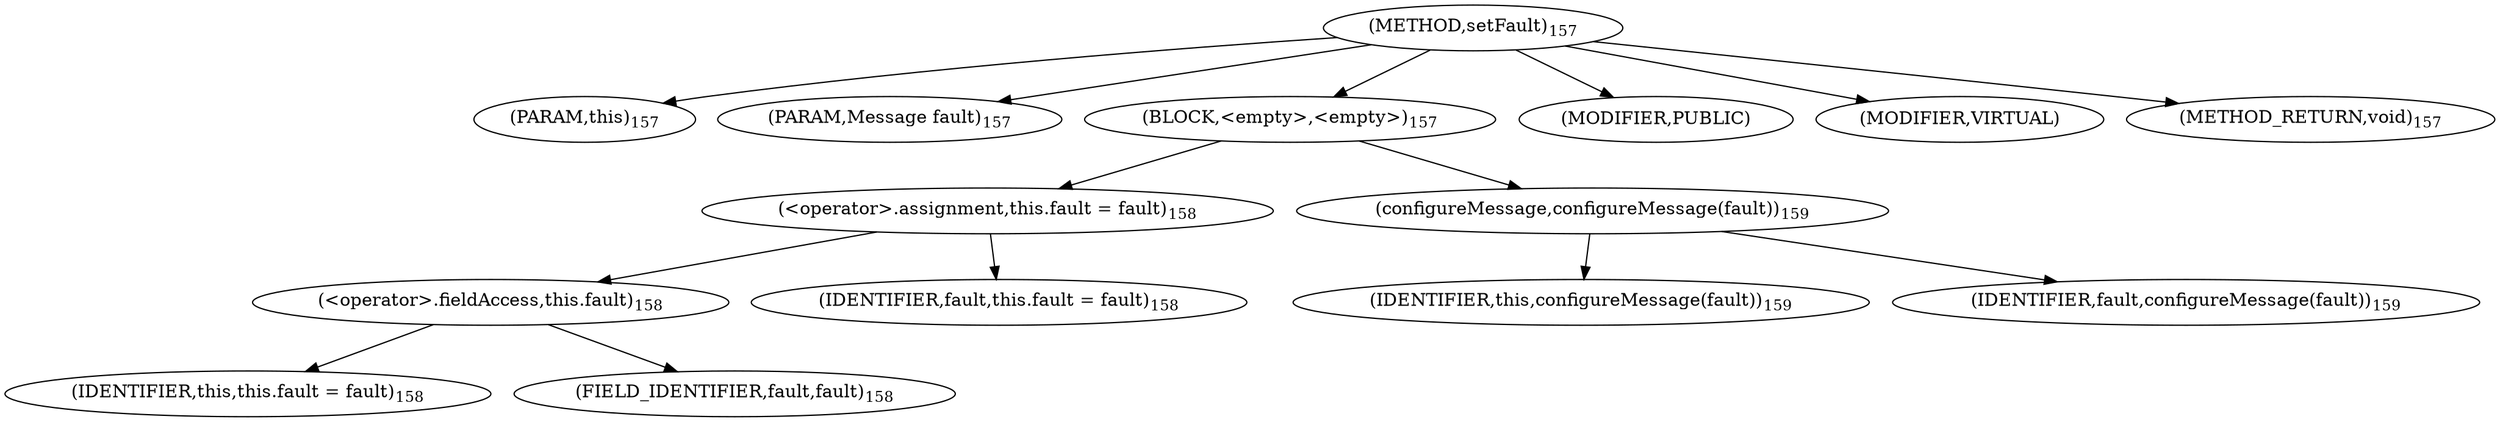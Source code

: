digraph "setFault" {  
"446" [label = <(METHOD,setFault)<SUB>157</SUB>> ]
"45" [label = <(PARAM,this)<SUB>157</SUB>> ]
"447" [label = <(PARAM,Message fault)<SUB>157</SUB>> ]
"448" [label = <(BLOCK,&lt;empty&gt;,&lt;empty&gt;)<SUB>157</SUB>> ]
"449" [label = <(&lt;operator&gt;.assignment,this.fault = fault)<SUB>158</SUB>> ]
"450" [label = <(&lt;operator&gt;.fieldAccess,this.fault)<SUB>158</SUB>> ]
"44" [label = <(IDENTIFIER,this,this.fault = fault)<SUB>158</SUB>> ]
"451" [label = <(FIELD_IDENTIFIER,fault,fault)<SUB>158</SUB>> ]
"452" [label = <(IDENTIFIER,fault,this.fault = fault)<SUB>158</SUB>> ]
"453" [label = <(configureMessage,configureMessage(fault))<SUB>159</SUB>> ]
"46" [label = <(IDENTIFIER,this,configureMessage(fault))<SUB>159</SUB>> ]
"454" [label = <(IDENTIFIER,fault,configureMessage(fault))<SUB>159</SUB>> ]
"455" [label = <(MODIFIER,PUBLIC)> ]
"456" [label = <(MODIFIER,VIRTUAL)> ]
"457" [label = <(METHOD_RETURN,void)<SUB>157</SUB>> ]
  "446" -> "45" 
  "446" -> "447" 
  "446" -> "448" 
  "446" -> "455" 
  "446" -> "456" 
  "446" -> "457" 
  "448" -> "449" 
  "448" -> "453" 
  "449" -> "450" 
  "449" -> "452" 
  "450" -> "44" 
  "450" -> "451" 
  "453" -> "46" 
  "453" -> "454" 
}
